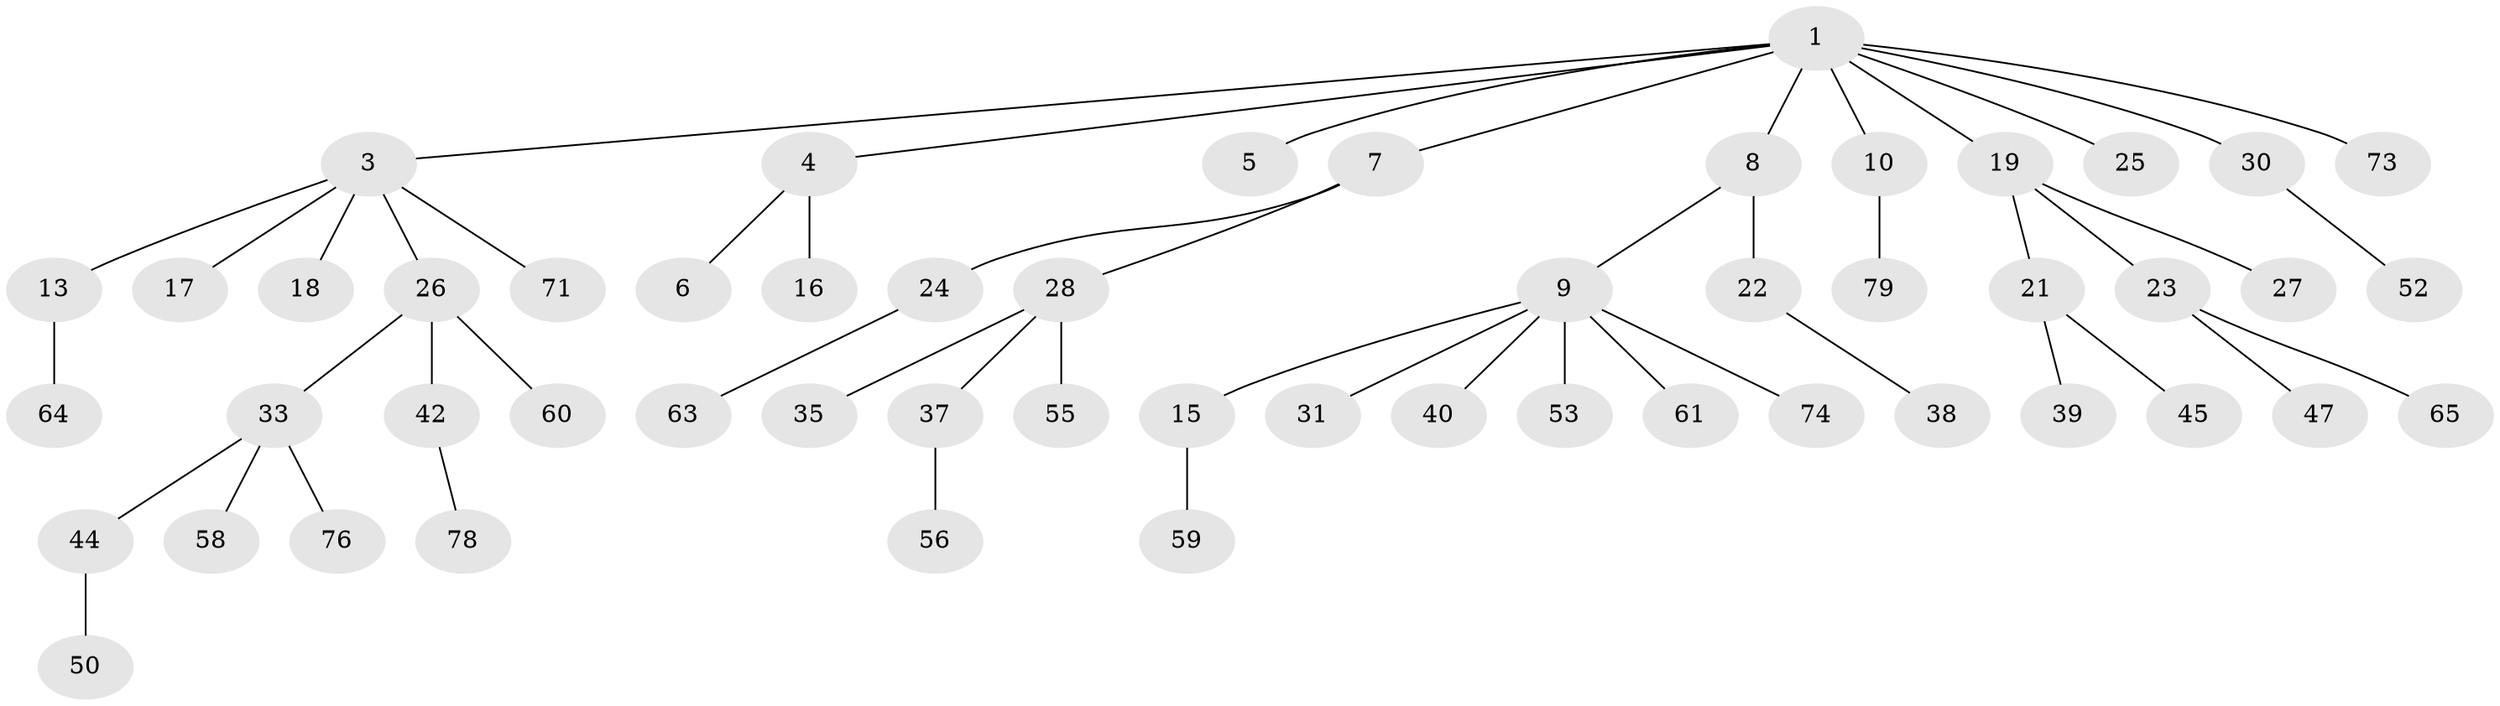 // Generated by graph-tools (version 1.1) at 2025/52/02/27/25 19:52:13]
// undirected, 53 vertices, 52 edges
graph export_dot {
graph [start="1"]
  node [color=gray90,style=filled];
  1 [super="+2"];
  3 [super="+11"];
  4 [super="+14"];
  5;
  6 [super="+72"];
  7;
  8;
  9 [super="+12"];
  10 [super="+62"];
  13 [super="+43"];
  15 [super="+70"];
  16;
  17;
  18 [super="+41"];
  19 [super="+20"];
  21 [super="+32"];
  22 [super="+49"];
  23 [super="+36"];
  24 [super="+51"];
  25;
  26 [super="+29"];
  27 [super="+66"];
  28 [super="+46"];
  30;
  31;
  33 [super="+34"];
  35;
  37 [super="+69"];
  38 [super="+48"];
  39 [super="+57"];
  40;
  42 [super="+68"];
  44 [super="+54"];
  45;
  47;
  50;
  52 [super="+67"];
  53;
  55;
  56;
  58;
  59;
  60;
  61;
  63;
  64 [super="+75"];
  65;
  71 [super="+77"];
  73;
  74;
  76;
  78;
  79;
  1 -- 4;
  1 -- 7;
  1 -- 8;
  1 -- 10;
  1 -- 30;
  1 -- 73;
  1 -- 19;
  1 -- 3;
  1 -- 5;
  1 -- 25;
  3 -- 13;
  3 -- 18;
  3 -- 26;
  3 -- 17;
  3 -- 71;
  4 -- 6;
  4 -- 16;
  7 -- 24;
  7 -- 28;
  8 -- 9;
  8 -- 22;
  9 -- 31;
  9 -- 40;
  9 -- 74;
  9 -- 53;
  9 -- 61;
  9 -- 15;
  10 -- 79;
  13 -- 64;
  15 -- 59;
  19 -- 21;
  19 -- 23;
  19 -- 27;
  21 -- 39;
  21 -- 45;
  22 -- 38;
  23 -- 65;
  23 -- 47;
  24 -- 63;
  26 -- 42;
  26 -- 60;
  26 -- 33;
  28 -- 35;
  28 -- 37;
  28 -- 55;
  30 -- 52;
  33 -- 58;
  33 -- 44;
  33 -- 76;
  37 -- 56;
  42 -- 78;
  44 -- 50;
}
